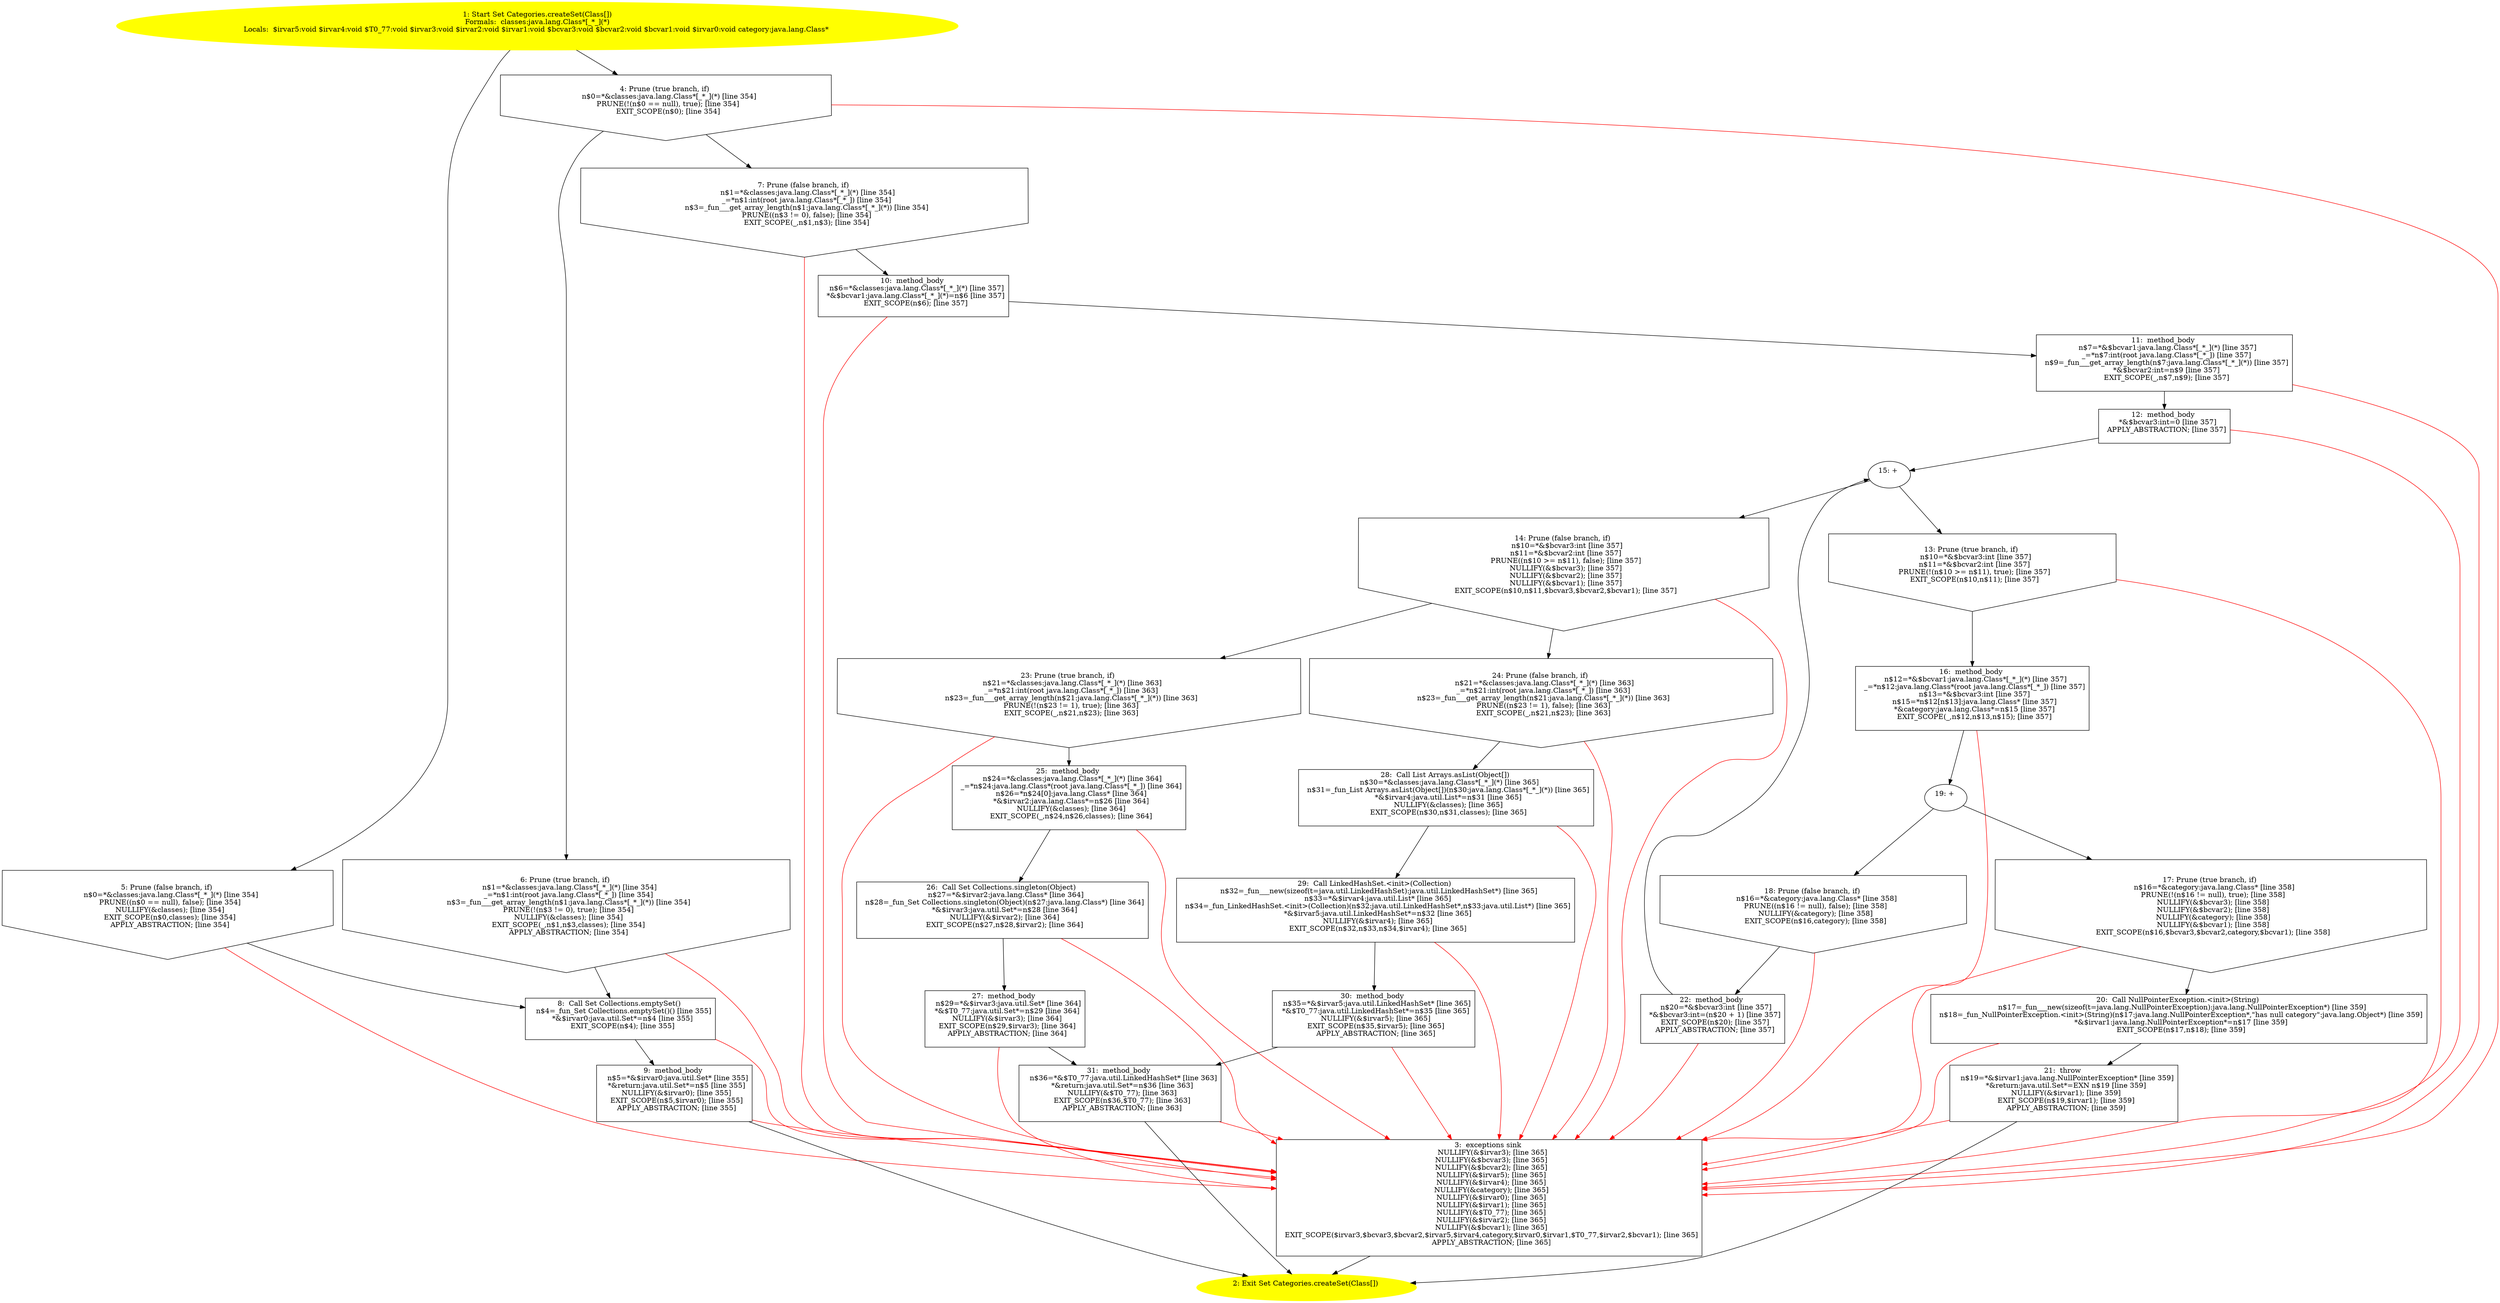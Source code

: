/* @generated */
digraph cfg {
"org.junit.experimental.categories.Categories.createSet(java.lang.Class[]):java.util.Set.080e1671a05a24c08cabd33466a5908e_1" [label="1: Start Set Categories.createSet(Class[])\nFormals:  classes:java.lang.Class*[_*_](*)\nLocals:  $irvar5:void $irvar4:void $T0_77:void $irvar3:void $irvar2:void $irvar1:void $bcvar3:void $bcvar2:void $bcvar1:void $irvar0:void category:java.lang.Class* \n  " color=yellow style=filled]
	

	 "org.junit.experimental.categories.Categories.createSet(java.lang.Class[]):java.util.Set.080e1671a05a24c08cabd33466a5908e_1" -> "org.junit.experimental.categories.Categories.createSet(java.lang.Class[]):java.util.Set.080e1671a05a24c08cabd33466a5908e_4" ;
	 "org.junit.experimental.categories.Categories.createSet(java.lang.Class[]):java.util.Set.080e1671a05a24c08cabd33466a5908e_1" -> "org.junit.experimental.categories.Categories.createSet(java.lang.Class[]):java.util.Set.080e1671a05a24c08cabd33466a5908e_5" ;
"org.junit.experimental.categories.Categories.createSet(java.lang.Class[]):java.util.Set.080e1671a05a24c08cabd33466a5908e_2" [label="2: Exit Set Categories.createSet(Class[]) \n  " color=yellow style=filled]
	

"org.junit.experimental.categories.Categories.createSet(java.lang.Class[]):java.util.Set.080e1671a05a24c08cabd33466a5908e_3" [label="3:  exceptions sink \n   NULLIFY(&$irvar3); [line 365]\n  NULLIFY(&$bcvar3); [line 365]\n  NULLIFY(&$bcvar2); [line 365]\n  NULLIFY(&$irvar5); [line 365]\n  NULLIFY(&$irvar4); [line 365]\n  NULLIFY(&category); [line 365]\n  NULLIFY(&$irvar0); [line 365]\n  NULLIFY(&$irvar1); [line 365]\n  NULLIFY(&$T0_77); [line 365]\n  NULLIFY(&$irvar2); [line 365]\n  NULLIFY(&$bcvar1); [line 365]\n  EXIT_SCOPE($irvar3,$bcvar3,$bcvar2,$irvar5,$irvar4,category,$irvar0,$irvar1,$T0_77,$irvar2,$bcvar1); [line 365]\n  APPLY_ABSTRACTION; [line 365]\n " shape="box"]
	

	 "org.junit.experimental.categories.Categories.createSet(java.lang.Class[]):java.util.Set.080e1671a05a24c08cabd33466a5908e_3" -> "org.junit.experimental.categories.Categories.createSet(java.lang.Class[]):java.util.Set.080e1671a05a24c08cabd33466a5908e_2" ;
"org.junit.experimental.categories.Categories.createSet(java.lang.Class[]):java.util.Set.080e1671a05a24c08cabd33466a5908e_4" [label="4: Prune (true branch, if) \n   n$0=*&classes:java.lang.Class*[_*_](*) [line 354]\n  PRUNE(!(n$0 == null), true); [line 354]\n  EXIT_SCOPE(n$0); [line 354]\n " shape="invhouse"]
	

	 "org.junit.experimental.categories.Categories.createSet(java.lang.Class[]):java.util.Set.080e1671a05a24c08cabd33466a5908e_4" -> "org.junit.experimental.categories.Categories.createSet(java.lang.Class[]):java.util.Set.080e1671a05a24c08cabd33466a5908e_6" ;
	 "org.junit.experimental.categories.Categories.createSet(java.lang.Class[]):java.util.Set.080e1671a05a24c08cabd33466a5908e_4" -> "org.junit.experimental.categories.Categories.createSet(java.lang.Class[]):java.util.Set.080e1671a05a24c08cabd33466a5908e_7" ;
	 "org.junit.experimental.categories.Categories.createSet(java.lang.Class[]):java.util.Set.080e1671a05a24c08cabd33466a5908e_4" -> "org.junit.experimental.categories.Categories.createSet(java.lang.Class[]):java.util.Set.080e1671a05a24c08cabd33466a5908e_3" [color="red" ];
"org.junit.experimental.categories.Categories.createSet(java.lang.Class[]):java.util.Set.080e1671a05a24c08cabd33466a5908e_5" [label="5: Prune (false branch, if) \n   n$0=*&classes:java.lang.Class*[_*_](*) [line 354]\n  PRUNE((n$0 == null), false); [line 354]\n  NULLIFY(&classes); [line 354]\n  EXIT_SCOPE(n$0,classes); [line 354]\n  APPLY_ABSTRACTION; [line 354]\n " shape="invhouse"]
	

	 "org.junit.experimental.categories.Categories.createSet(java.lang.Class[]):java.util.Set.080e1671a05a24c08cabd33466a5908e_5" -> "org.junit.experimental.categories.Categories.createSet(java.lang.Class[]):java.util.Set.080e1671a05a24c08cabd33466a5908e_8" ;
	 "org.junit.experimental.categories.Categories.createSet(java.lang.Class[]):java.util.Set.080e1671a05a24c08cabd33466a5908e_5" -> "org.junit.experimental.categories.Categories.createSet(java.lang.Class[]):java.util.Set.080e1671a05a24c08cabd33466a5908e_3" [color="red" ];
"org.junit.experimental.categories.Categories.createSet(java.lang.Class[]):java.util.Set.080e1671a05a24c08cabd33466a5908e_6" [label="6: Prune (true branch, if) \n   n$1=*&classes:java.lang.Class*[_*_](*) [line 354]\n  _=*n$1:int(root java.lang.Class*[_*_]) [line 354]\n  n$3=_fun___get_array_length(n$1:java.lang.Class*[_*_](*)) [line 354]\n  PRUNE(!(n$3 != 0), true); [line 354]\n  NULLIFY(&classes); [line 354]\n  EXIT_SCOPE(_,n$1,n$3,classes); [line 354]\n  APPLY_ABSTRACTION; [line 354]\n " shape="invhouse"]
	

	 "org.junit.experimental.categories.Categories.createSet(java.lang.Class[]):java.util.Set.080e1671a05a24c08cabd33466a5908e_6" -> "org.junit.experimental.categories.Categories.createSet(java.lang.Class[]):java.util.Set.080e1671a05a24c08cabd33466a5908e_8" ;
	 "org.junit.experimental.categories.Categories.createSet(java.lang.Class[]):java.util.Set.080e1671a05a24c08cabd33466a5908e_6" -> "org.junit.experimental.categories.Categories.createSet(java.lang.Class[]):java.util.Set.080e1671a05a24c08cabd33466a5908e_3" [color="red" ];
"org.junit.experimental.categories.Categories.createSet(java.lang.Class[]):java.util.Set.080e1671a05a24c08cabd33466a5908e_7" [label="7: Prune (false branch, if) \n   n$1=*&classes:java.lang.Class*[_*_](*) [line 354]\n  _=*n$1:int(root java.lang.Class*[_*_]) [line 354]\n  n$3=_fun___get_array_length(n$1:java.lang.Class*[_*_](*)) [line 354]\n  PRUNE((n$3 != 0), false); [line 354]\n  EXIT_SCOPE(_,n$1,n$3); [line 354]\n " shape="invhouse"]
	

	 "org.junit.experimental.categories.Categories.createSet(java.lang.Class[]):java.util.Set.080e1671a05a24c08cabd33466a5908e_7" -> "org.junit.experimental.categories.Categories.createSet(java.lang.Class[]):java.util.Set.080e1671a05a24c08cabd33466a5908e_10" ;
	 "org.junit.experimental.categories.Categories.createSet(java.lang.Class[]):java.util.Set.080e1671a05a24c08cabd33466a5908e_7" -> "org.junit.experimental.categories.Categories.createSet(java.lang.Class[]):java.util.Set.080e1671a05a24c08cabd33466a5908e_3" [color="red" ];
"org.junit.experimental.categories.Categories.createSet(java.lang.Class[]):java.util.Set.080e1671a05a24c08cabd33466a5908e_8" [label="8:  Call Set Collections.emptySet() \n   n$4=_fun_Set Collections.emptySet()() [line 355]\n  *&$irvar0:java.util.Set*=n$4 [line 355]\n  EXIT_SCOPE(n$4); [line 355]\n " shape="box"]
	

	 "org.junit.experimental.categories.Categories.createSet(java.lang.Class[]):java.util.Set.080e1671a05a24c08cabd33466a5908e_8" -> "org.junit.experimental.categories.Categories.createSet(java.lang.Class[]):java.util.Set.080e1671a05a24c08cabd33466a5908e_9" ;
	 "org.junit.experimental.categories.Categories.createSet(java.lang.Class[]):java.util.Set.080e1671a05a24c08cabd33466a5908e_8" -> "org.junit.experimental.categories.Categories.createSet(java.lang.Class[]):java.util.Set.080e1671a05a24c08cabd33466a5908e_3" [color="red" ];
"org.junit.experimental.categories.Categories.createSet(java.lang.Class[]):java.util.Set.080e1671a05a24c08cabd33466a5908e_9" [label="9:  method_body \n   n$5=*&$irvar0:java.util.Set* [line 355]\n  *&return:java.util.Set*=n$5 [line 355]\n  NULLIFY(&$irvar0); [line 355]\n  EXIT_SCOPE(n$5,$irvar0); [line 355]\n  APPLY_ABSTRACTION; [line 355]\n " shape="box"]
	

	 "org.junit.experimental.categories.Categories.createSet(java.lang.Class[]):java.util.Set.080e1671a05a24c08cabd33466a5908e_9" -> "org.junit.experimental.categories.Categories.createSet(java.lang.Class[]):java.util.Set.080e1671a05a24c08cabd33466a5908e_2" ;
	 "org.junit.experimental.categories.Categories.createSet(java.lang.Class[]):java.util.Set.080e1671a05a24c08cabd33466a5908e_9" -> "org.junit.experimental.categories.Categories.createSet(java.lang.Class[]):java.util.Set.080e1671a05a24c08cabd33466a5908e_3" [color="red" ];
"org.junit.experimental.categories.Categories.createSet(java.lang.Class[]):java.util.Set.080e1671a05a24c08cabd33466a5908e_10" [label="10:  method_body \n   n$6=*&classes:java.lang.Class*[_*_](*) [line 357]\n  *&$bcvar1:java.lang.Class*[_*_](*)=n$6 [line 357]\n  EXIT_SCOPE(n$6); [line 357]\n " shape="box"]
	

	 "org.junit.experimental.categories.Categories.createSet(java.lang.Class[]):java.util.Set.080e1671a05a24c08cabd33466a5908e_10" -> "org.junit.experimental.categories.Categories.createSet(java.lang.Class[]):java.util.Set.080e1671a05a24c08cabd33466a5908e_11" ;
	 "org.junit.experimental.categories.Categories.createSet(java.lang.Class[]):java.util.Set.080e1671a05a24c08cabd33466a5908e_10" -> "org.junit.experimental.categories.Categories.createSet(java.lang.Class[]):java.util.Set.080e1671a05a24c08cabd33466a5908e_3" [color="red" ];
"org.junit.experimental.categories.Categories.createSet(java.lang.Class[]):java.util.Set.080e1671a05a24c08cabd33466a5908e_11" [label="11:  method_body \n   n$7=*&$bcvar1:java.lang.Class*[_*_](*) [line 357]\n  _=*n$7:int(root java.lang.Class*[_*_]) [line 357]\n  n$9=_fun___get_array_length(n$7:java.lang.Class*[_*_](*)) [line 357]\n  *&$bcvar2:int=n$9 [line 357]\n  EXIT_SCOPE(_,n$7,n$9); [line 357]\n " shape="box"]
	

	 "org.junit.experimental.categories.Categories.createSet(java.lang.Class[]):java.util.Set.080e1671a05a24c08cabd33466a5908e_11" -> "org.junit.experimental.categories.Categories.createSet(java.lang.Class[]):java.util.Set.080e1671a05a24c08cabd33466a5908e_12" ;
	 "org.junit.experimental.categories.Categories.createSet(java.lang.Class[]):java.util.Set.080e1671a05a24c08cabd33466a5908e_11" -> "org.junit.experimental.categories.Categories.createSet(java.lang.Class[]):java.util.Set.080e1671a05a24c08cabd33466a5908e_3" [color="red" ];
"org.junit.experimental.categories.Categories.createSet(java.lang.Class[]):java.util.Set.080e1671a05a24c08cabd33466a5908e_12" [label="12:  method_body \n   *&$bcvar3:int=0 [line 357]\n  APPLY_ABSTRACTION; [line 357]\n " shape="box"]
	

	 "org.junit.experimental.categories.Categories.createSet(java.lang.Class[]):java.util.Set.080e1671a05a24c08cabd33466a5908e_12" -> "org.junit.experimental.categories.Categories.createSet(java.lang.Class[]):java.util.Set.080e1671a05a24c08cabd33466a5908e_15" ;
	 "org.junit.experimental.categories.Categories.createSet(java.lang.Class[]):java.util.Set.080e1671a05a24c08cabd33466a5908e_12" -> "org.junit.experimental.categories.Categories.createSet(java.lang.Class[]):java.util.Set.080e1671a05a24c08cabd33466a5908e_3" [color="red" ];
"org.junit.experimental.categories.Categories.createSet(java.lang.Class[]):java.util.Set.080e1671a05a24c08cabd33466a5908e_13" [label="13: Prune (true branch, if) \n   n$10=*&$bcvar3:int [line 357]\n  n$11=*&$bcvar2:int [line 357]\n  PRUNE(!(n$10 >= n$11), true); [line 357]\n  EXIT_SCOPE(n$10,n$11); [line 357]\n " shape="invhouse"]
	

	 "org.junit.experimental.categories.Categories.createSet(java.lang.Class[]):java.util.Set.080e1671a05a24c08cabd33466a5908e_13" -> "org.junit.experimental.categories.Categories.createSet(java.lang.Class[]):java.util.Set.080e1671a05a24c08cabd33466a5908e_16" ;
	 "org.junit.experimental.categories.Categories.createSet(java.lang.Class[]):java.util.Set.080e1671a05a24c08cabd33466a5908e_13" -> "org.junit.experimental.categories.Categories.createSet(java.lang.Class[]):java.util.Set.080e1671a05a24c08cabd33466a5908e_3" [color="red" ];
"org.junit.experimental.categories.Categories.createSet(java.lang.Class[]):java.util.Set.080e1671a05a24c08cabd33466a5908e_14" [label="14: Prune (false branch, if) \n   n$10=*&$bcvar3:int [line 357]\n  n$11=*&$bcvar2:int [line 357]\n  PRUNE((n$10 >= n$11), false); [line 357]\n  NULLIFY(&$bcvar3); [line 357]\n  NULLIFY(&$bcvar2); [line 357]\n  NULLIFY(&$bcvar1); [line 357]\n  EXIT_SCOPE(n$10,n$11,$bcvar3,$bcvar2,$bcvar1); [line 357]\n " shape="invhouse"]
	

	 "org.junit.experimental.categories.Categories.createSet(java.lang.Class[]):java.util.Set.080e1671a05a24c08cabd33466a5908e_14" -> "org.junit.experimental.categories.Categories.createSet(java.lang.Class[]):java.util.Set.080e1671a05a24c08cabd33466a5908e_23" ;
	 "org.junit.experimental.categories.Categories.createSet(java.lang.Class[]):java.util.Set.080e1671a05a24c08cabd33466a5908e_14" -> "org.junit.experimental.categories.Categories.createSet(java.lang.Class[]):java.util.Set.080e1671a05a24c08cabd33466a5908e_24" ;
	 "org.junit.experimental.categories.Categories.createSet(java.lang.Class[]):java.util.Set.080e1671a05a24c08cabd33466a5908e_14" -> "org.junit.experimental.categories.Categories.createSet(java.lang.Class[]):java.util.Set.080e1671a05a24c08cabd33466a5908e_3" [color="red" ];
"org.junit.experimental.categories.Categories.createSet(java.lang.Class[]):java.util.Set.080e1671a05a24c08cabd33466a5908e_15" [label="15: + \n  " ]
	

	 "org.junit.experimental.categories.Categories.createSet(java.lang.Class[]):java.util.Set.080e1671a05a24c08cabd33466a5908e_15" -> "org.junit.experimental.categories.Categories.createSet(java.lang.Class[]):java.util.Set.080e1671a05a24c08cabd33466a5908e_13" ;
	 "org.junit.experimental.categories.Categories.createSet(java.lang.Class[]):java.util.Set.080e1671a05a24c08cabd33466a5908e_15" -> "org.junit.experimental.categories.Categories.createSet(java.lang.Class[]):java.util.Set.080e1671a05a24c08cabd33466a5908e_14" ;
"org.junit.experimental.categories.Categories.createSet(java.lang.Class[]):java.util.Set.080e1671a05a24c08cabd33466a5908e_16" [label="16:  method_body \n   n$12=*&$bcvar1:java.lang.Class*[_*_](*) [line 357]\n  _=*n$12:java.lang.Class*(root java.lang.Class*[_*_]) [line 357]\n  n$13=*&$bcvar3:int [line 357]\n  n$15=*n$12[n$13]:java.lang.Class* [line 357]\n  *&category:java.lang.Class*=n$15 [line 357]\n  EXIT_SCOPE(_,n$12,n$13,n$15); [line 357]\n " shape="box"]
	

	 "org.junit.experimental.categories.Categories.createSet(java.lang.Class[]):java.util.Set.080e1671a05a24c08cabd33466a5908e_16" -> "org.junit.experimental.categories.Categories.createSet(java.lang.Class[]):java.util.Set.080e1671a05a24c08cabd33466a5908e_19" ;
	 "org.junit.experimental.categories.Categories.createSet(java.lang.Class[]):java.util.Set.080e1671a05a24c08cabd33466a5908e_16" -> "org.junit.experimental.categories.Categories.createSet(java.lang.Class[]):java.util.Set.080e1671a05a24c08cabd33466a5908e_3" [color="red" ];
"org.junit.experimental.categories.Categories.createSet(java.lang.Class[]):java.util.Set.080e1671a05a24c08cabd33466a5908e_17" [label="17: Prune (true branch, if) \n   n$16=*&category:java.lang.Class* [line 358]\n  PRUNE(!(n$16 != null), true); [line 358]\n  NULLIFY(&$bcvar3); [line 358]\n  NULLIFY(&$bcvar2); [line 358]\n  NULLIFY(&category); [line 358]\n  NULLIFY(&$bcvar1); [line 358]\n  EXIT_SCOPE(n$16,$bcvar3,$bcvar2,category,$bcvar1); [line 358]\n " shape="invhouse"]
	

	 "org.junit.experimental.categories.Categories.createSet(java.lang.Class[]):java.util.Set.080e1671a05a24c08cabd33466a5908e_17" -> "org.junit.experimental.categories.Categories.createSet(java.lang.Class[]):java.util.Set.080e1671a05a24c08cabd33466a5908e_20" ;
	 "org.junit.experimental.categories.Categories.createSet(java.lang.Class[]):java.util.Set.080e1671a05a24c08cabd33466a5908e_17" -> "org.junit.experimental.categories.Categories.createSet(java.lang.Class[]):java.util.Set.080e1671a05a24c08cabd33466a5908e_3" [color="red" ];
"org.junit.experimental.categories.Categories.createSet(java.lang.Class[]):java.util.Set.080e1671a05a24c08cabd33466a5908e_18" [label="18: Prune (false branch, if) \n   n$16=*&category:java.lang.Class* [line 358]\n  PRUNE((n$16 != null), false); [line 358]\n  NULLIFY(&category); [line 358]\n  EXIT_SCOPE(n$16,category); [line 358]\n " shape="invhouse"]
	

	 "org.junit.experimental.categories.Categories.createSet(java.lang.Class[]):java.util.Set.080e1671a05a24c08cabd33466a5908e_18" -> "org.junit.experimental.categories.Categories.createSet(java.lang.Class[]):java.util.Set.080e1671a05a24c08cabd33466a5908e_22" ;
	 "org.junit.experimental.categories.Categories.createSet(java.lang.Class[]):java.util.Set.080e1671a05a24c08cabd33466a5908e_18" -> "org.junit.experimental.categories.Categories.createSet(java.lang.Class[]):java.util.Set.080e1671a05a24c08cabd33466a5908e_3" [color="red" ];
"org.junit.experimental.categories.Categories.createSet(java.lang.Class[]):java.util.Set.080e1671a05a24c08cabd33466a5908e_19" [label="19: + \n  " ]
	

	 "org.junit.experimental.categories.Categories.createSet(java.lang.Class[]):java.util.Set.080e1671a05a24c08cabd33466a5908e_19" -> "org.junit.experimental.categories.Categories.createSet(java.lang.Class[]):java.util.Set.080e1671a05a24c08cabd33466a5908e_17" ;
	 "org.junit.experimental.categories.Categories.createSet(java.lang.Class[]):java.util.Set.080e1671a05a24c08cabd33466a5908e_19" -> "org.junit.experimental.categories.Categories.createSet(java.lang.Class[]):java.util.Set.080e1671a05a24c08cabd33466a5908e_18" ;
"org.junit.experimental.categories.Categories.createSet(java.lang.Class[]):java.util.Set.080e1671a05a24c08cabd33466a5908e_20" [label="20:  Call NullPointerException.<init>(String) \n   n$17=_fun___new(sizeof(t=java.lang.NullPointerException):java.lang.NullPointerException*) [line 359]\n  n$18=_fun_NullPointerException.<init>(String)(n$17:java.lang.NullPointerException*,\"has null category\":java.lang.Object*) [line 359]\n  *&$irvar1:java.lang.NullPointerException*=n$17 [line 359]\n  EXIT_SCOPE(n$17,n$18); [line 359]\n " shape="box"]
	

	 "org.junit.experimental.categories.Categories.createSet(java.lang.Class[]):java.util.Set.080e1671a05a24c08cabd33466a5908e_20" -> "org.junit.experimental.categories.Categories.createSet(java.lang.Class[]):java.util.Set.080e1671a05a24c08cabd33466a5908e_21" ;
	 "org.junit.experimental.categories.Categories.createSet(java.lang.Class[]):java.util.Set.080e1671a05a24c08cabd33466a5908e_20" -> "org.junit.experimental.categories.Categories.createSet(java.lang.Class[]):java.util.Set.080e1671a05a24c08cabd33466a5908e_3" [color="red" ];
"org.junit.experimental.categories.Categories.createSet(java.lang.Class[]):java.util.Set.080e1671a05a24c08cabd33466a5908e_21" [label="21:  throw \n   n$19=*&$irvar1:java.lang.NullPointerException* [line 359]\n  *&return:java.util.Set*=EXN n$19 [line 359]\n  NULLIFY(&$irvar1); [line 359]\n  EXIT_SCOPE(n$19,$irvar1); [line 359]\n  APPLY_ABSTRACTION; [line 359]\n " shape="box"]
	

	 "org.junit.experimental.categories.Categories.createSet(java.lang.Class[]):java.util.Set.080e1671a05a24c08cabd33466a5908e_21" -> "org.junit.experimental.categories.Categories.createSet(java.lang.Class[]):java.util.Set.080e1671a05a24c08cabd33466a5908e_2" ;
	 "org.junit.experimental.categories.Categories.createSet(java.lang.Class[]):java.util.Set.080e1671a05a24c08cabd33466a5908e_21" -> "org.junit.experimental.categories.Categories.createSet(java.lang.Class[]):java.util.Set.080e1671a05a24c08cabd33466a5908e_3" [color="red" ];
"org.junit.experimental.categories.Categories.createSet(java.lang.Class[]):java.util.Set.080e1671a05a24c08cabd33466a5908e_22" [label="22:  method_body \n   n$20=*&$bcvar3:int [line 357]\n  *&$bcvar3:int=(n$20 + 1) [line 357]\n  EXIT_SCOPE(n$20); [line 357]\n  APPLY_ABSTRACTION; [line 357]\n " shape="box"]
	

	 "org.junit.experimental.categories.Categories.createSet(java.lang.Class[]):java.util.Set.080e1671a05a24c08cabd33466a5908e_22" -> "org.junit.experimental.categories.Categories.createSet(java.lang.Class[]):java.util.Set.080e1671a05a24c08cabd33466a5908e_15" ;
	 "org.junit.experimental.categories.Categories.createSet(java.lang.Class[]):java.util.Set.080e1671a05a24c08cabd33466a5908e_22" -> "org.junit.experimental.categories.Categories.createSet(java.lang.Class[]):java.util.Set.080e1671a05a24c08cabd33466a5908e_3" [color="red" ];
"org.junit.experimental.categories.Categories.createSet(java.lang.Class[]):java.util.Set.080e1671a05a24c08cabd33466a5908e_23" [label="23: Prune (true branch, if) \n   n$21=*&classes:java.lang.Class*[_*_](*) [line 363]\n  _=*n$21:int(root java.lang.Class*[_*_]) [line 363]\n  n$23=_fun___get_array_length(n$21:java.lang.Class*[_*_](*)) [line 363]\n  PRUNE(!(n$23 != 1), true); [line 363]\n  EXIT_SCOPE(_,n$21,n$23); [line 363]\n " shape="invhouse"]
	

	 "org.junit.experimental.categories.Categories.createSet(java.lang.Class[]):java.util.Set.080e1671a05a24c08cabd33466a5908e_23" -> "org.junit.experimental.categories.Categories.createSet(java.lang.Class[]):java.util.Set.080e1671a05a24c08cabd33466a5908e_25" ;
	 "org.junit.experimental.categories.Categories.createSet(java.lang.Class[]):java.util.Set.080e1671a05a24c08cabd33466a5908e_23" -> "org.junit.experimental.categories.Categories.createSet(java.lang.Class[]):java.util.Set.080e1671a05a24c08cabd33466a5908e_3" [color="red" ];
"org.junit.experimental.categories.Categories.createSet(java.lang.Class[]):java.util.Set.080e1671a05a24c08cabd33466a5908e_24" [label="24: Prune (false branch, if) \n   n$21=*&classes:java.lang.Class*[_*_](*) [line 363]\n  _=*n$21:int(root java.lang.Class*[_*_]) [line 363]\n  n$23=_fun___get_array_length(n$21:java.lang.Class*[_*_](*)) [line 363]\n  PRUNE((n$23 != 1), false); [line 363]\n  EXIT_SCOPE(_,n$21,n$23); [line 363]\n " shape="invhouse"]
	

	 "org.junit.experimental.categories.Categories.createSet(java.lang.Class[]):java.util.Set.080e1671a05a24c08cabd33466a5908e_24" -> "org.junit.experimental.categories.Categories.createSet(java.lang.Class[]):java.util.Set.080e1671a05a24c08cabd33466a5908e_28" ;
	 "org.junit.experimental.categories.Categories.createSet(java.lang.Class[]):java.util.Set.080e1671a05a24c08cabd33466a5908e_24" -> "org.junit.experimental.categories.Categories.createSet(java.lang.Class[]):java.util.Set.080e1671a05a24c08cabd33466a5908e_3" [color="red" ];
"org.junit.experimental.categories.Categories.createSet(java.lang.Class[]):java.util.Set.080e1671a05a24c08cabd33466a5908e_25" [label="25:  method_body \n   n$24=*&classes:java.lang.Class*[_*_](*) [line 364]\n  _=*n$24:java.lang.Class*(root java.lang.Class*[_*_]) [line 364]\n  n$26=*n$24[0]:java.lang.Class* [line 364]\n  *&$irvar2:java.lang.Class*=n$26 [line 364]\n  NULLIFY(&classes); [line 364]\n  EXIT_SCOPE(_,n$24,n$26,classes); [line 364]\n " shape="box"]
	

	 "org.junit.experimental.categories.Categories.createSet(java.lang.Class[]):java.util.Set.080e1671a05a24c08cabd33466a5908e_25" -> "org.junit.experimental.categories.Categories.createSet(java.lang.Class[]):java.util.Set.080e1671a05a24c08cabd33466a5908e_26" ;
	 "org.junit.experimental.categories.Categories.createSet(java.lang.Class[]):java.util.Set.080e1671a05a24c08cabd33466a5908e_25" -> "org.junit.experimental.categories.Categories.createSet(java.lang.Class[]):java.util.Set.080e1671a05a24c08cabd33466a5908e_3" [color="red" ];
"org.junit.experimental.categories.Categories.createSet(java.lang.Class[]):java.util.Set.080e1671a05a24c08cabd33466a5908e_26" [label="26:  Call Set Collections.singleton(Object) \n   n$27=*&$irvar2:java.lang.Class* [line 364]\n  n$28=_fun_Set Collections.singleton(Object)(n$27:java.lang.Class*) [line 364]\n  *&$irvar3:java.util.Set*=n$28 [line 364]\n  NULLIFY(&$irvar2); [line 364]\n  EXIT_SCOPE(n$27,n$28,$irvar2); [line 364]\n " shape="box"]
	

	 "org.junit.experimental.categories.Categories.createSet(java.lang.Class[]):java.util.Set.080e1671a05a24c08cabd33466a5908e_26" -> "org.junit.experimental.categories.Categories.createSet(java.lang.Class[]):java.util.Set.080e1671a05a24c08cabd33466a5908e_27" ;
	 "org.junit.experimental.categories.Categories.createSet(java.lang.Class[]):java.util.Set.080e1671a05a24c08cabd33466a5908e_26" -> "org.junit.experimental.categories.Categories.createSet(java.lang.Class[]):java.util.Set.080e1671a05a24c08cabd33466a5908e_3" [color="red" ];
"org.junit.experimental.categories.Categories.createSet(java.lang.Class[]):java.util.Set.080e1671a05a24c08cabd33466a5908e_27" [label="27:  method_body \n   n$29=*&$irvar3:java.util.Set* [line 364]\n  *&$T0_77:java.util.Set*=n$29 [line 364]\n  NULLIFY(&$irvar3); [line 364]\n  EXIT_SCOPE(n$29,$irvar3); [line 364]\n  APPLY_ABSTRACTION; [line 364]\n " shape="box"]
	

	 "org.junit.experimental.categories.Categories.createSet(java.lang.Class[]):java.util.Set.080e1671a05a24c08cabd33466a5908e_27" -> "org.junit.experimental.categories.Categories.createSet(java.lang.Class[]):java.util.Set.080e1671a05a24c08cabd33466a5908e_31" ;
	 "org.junit.experimental.categories.Categories.createSet(java.lang.Class[]):java.util.Set.080e1671a05a24c08cabd33466a5908e_27" -> "org.junit.experimental.categories.Categories.createSet(java.lang.Class[]):java.util.Set.080e1671a05a24c08cabd33466a5908e_3" [color="red" ];
"org.junit.experimental.categories.Categories.createSet(java.lang.Class[]):java.util.Set.080e1671a05a24c08cabd33466a5908e_28" [label="28:  Call List Arrays.asList(Object[]) \n   n$30=*&classes:java.lang.Class*[_*_](*) [line 365]\n  n$31=_fun_List Arrays.asList(Object[])(n$30:java.lang.Class*[_*_](*)) [line 365]\n  *&$irvar4:java.util.List*=n$31 [line 365]\n  NULLIFY(&classes); [line 365]\n  EXIT_SCOPE(n$30,n$31,classes); [line 365]\n " shape="box"]
	

	 "org.junit.experimental.categories.Categories.createSet(java.lang.Class[]):java.util.Set.080e1671a05a24c08cabd33466a5908e_28" -> "org.junit.experimental.categories.Categories.createSet(java.lang.Class[]):java.util.Set.080e1671a05a24c08cabd33466a5908e_29" ;
	 "org.junit.experimental.categories.Categories.createSet(java.lang.Class[]):java.util.Set.080e1671a05a24c08cabd33466a5908e_28" -> "org.junit.experimental.categories.Categories.createSet(java.lang.Class[]):java.util.Set.080e1671a05a24c08cabd33466a5908e_3" [color="red" ];
"org.junit.experimental.categories.Categories.createSet(java.lang.Class[]):java.util.Set.080e1671a05a24c08cabd33466a5908e_29" [label="29:  Call LinkedHashSet.<init>(Collection) \n   n$32=_fun___new(sizeof(t=java.util.LinkedHashSet):java.util.LinkedHashSet*) [line 365]\n  n$33=*&$irvar4:java.util.List* [line 365]\n  n$34=_fun_LinkedHashSet.<init>(Collection)(n$32:java.util.LinkedHashSet*,n$33:java.util.List*) [line 365]\n  *&$irvar5:java.util.LinkedHashSet*=n$32 [line 365]\n  NULLIFY(&$irvar4); [line 365]\n  EXIT_SCOPE(n$32,n$33,n$34,$irvar4); [line 365]\n " shape="box"]
	

	 "org.junit.experimental.categories.Categories.createSet(java.lang.Class[]):java.util.Set.080e1671a05a24c08cabd33466a5908e_29" -> "org.junit.experimental.categories.Categories.createSet(java.lang.Class[]):java.util.Set.080e1671a05a24c08cabd33466a5908e_30" ;
	 "org.junit.experimental.categories.Categories.createSet(java.lang.Class[]):java.util.Set.080e1671a05a24c08cabd33466a5908e_29" -> "org.junit.experimental.categories.Categories.createSet(java.lang.Class[]):java.util.Set.080e1671a05a24c08cabd33466a5908e_3" [color="red" ];
"org.junit.experimental.categories.Categories.createSet(java.lang.Class[]):java.util.Set.080e1671a05a24c08cabd33466a5908e_30" [label="30:  method_body \n   n$35=*&$irvar5:java.util.LinkedHashSet* [line 365]\n  *&$T0_77:java.util.LinkedHashSet*=n$35 [line 365]\n  NULLIFY(&$irvar5); [line 365]\n  EXIT_SCOPE(n$35,$irvar5); [line 365]\n  APPLY_ABSTRACTION; [line 365]\n " shape="box"]
	

	 "org.junit.experimental.categories.Categories.createSet(java.lang.Class[]):java.util.Set.080e1671a05a24c08cabd33466a5908e_30" -> "org.junit.experimental.categories.Categories.createSet(java.lang.Class[]):java.util.Set.080e1671a05a24c08cabd33466a5908e_31" ;
	 "org.junit.experimental.categories.Categories.createSet(java.lang.Class[]):java.util.Set.080e1671a05a24c08cabd33466a5908e_30" -> "org.junit.experimental.categories.Categories.createSet(java.lang.Class[]):java.util.Set.080e1671a05a24c08cabd33466a5908e_3" [color="red" ];
"org.junit.experimental.categories.Categories.createSet(java.lang.Class[]):java.util.Set.080e1671a05a24c08cabd33466a5908e_31" [label="31:  method_body \n   n$36=*&$T0_77:java.util.LinkedHashSet* [line 363]\n  *&return:java.util.Set*=n$36 [line 363]\n  NULLIFY(&$T0_77); [line 363]\n  EXIT_SCOPE(n$36,$T0_77); [line 363]\n  APPLY_ABSTRACTION; [line 363]\n " shape="box"]
	

	 "org.junit.experimental.categories.Categories.createSet(java.lang.Class[]):java.util.Set.080e1671a05a24c08cabd33466a5908e_31" -> "org.junit.experimental.categories.Categories.createSet(java.lang.Class[]):java.util.Set.080e1671a05a24c08cabd33466a5908e_2" ;
	 "org.junit.experimental.categories.Categories.createSet(java.lang.Class[]):java.util.Set.080e1671a05a24c08cabd33466a5908e_31" -> "org.junit.experimental.categories.Categories.createSet(java.lang.Class[]):java.util.Set.080e1671a05a24c08cabd33466a5908e_3" [color="red" ];
}
